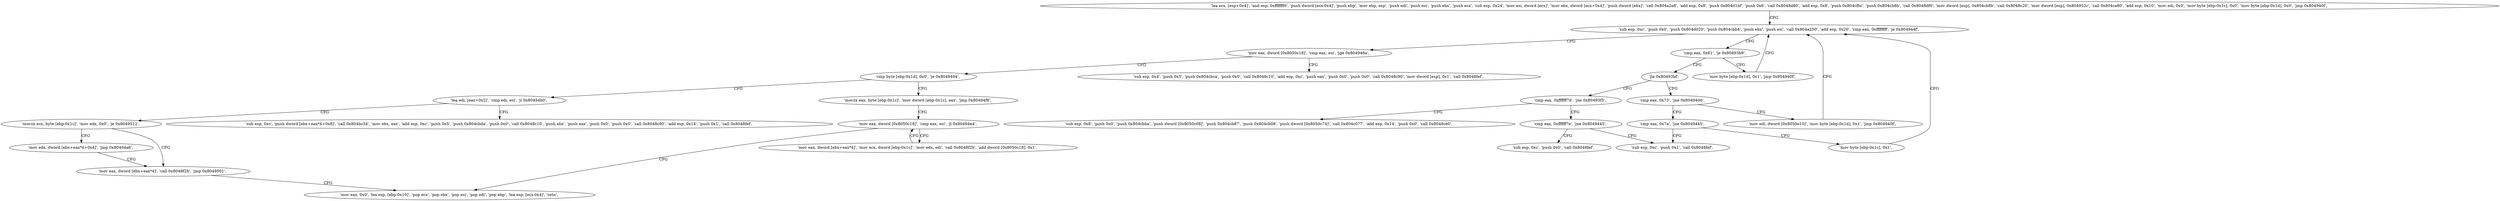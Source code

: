 digraph "func" {
"134517582" [label = "'lea ecx, [esp+0x4]', 'and esp, 0xfffffff0', 'push dword [ecx-0x4]', 'push ebp', 'mov ebp, esp', 'push edi', 'push esi', 'push ebx', 'push ecx', 'sub esp, 0x24', 'mov esi, dword [ecx]', 'mov ebx, dword [ecx+0x4]', 'push dword [ebx]', 'call 0x804a2e8', 'add esp, 0x8', 'push 0x804d1bf', 'push 0x6', 'call 0x8048d80', 'add esp, 0x8', 'push 0x804cfbc', 'push 0x804cb8b', 'call 0x8048df0', 'mov dword [esp], 0x804cb8b', 'call 0x8048c20', 'mov dword [esp], 0x804952c', 'call 0x804ca80', 'add esp, 0x10', 'mov edi, 0x0', 'mov byte [ebp-0x1c], 0x0', 'mov byte [ebp-0x1d], 0x0', 'jmp 0x804940f', " ]
"134517775" [label = "'sub esp, 0xc', 'push 0x0', 'push 0x804d020', 'push 0x804cbb4', 'push ebx', 'push esi', 'call 0x804a250', 'add esp, 0x20', 'cmp eax, 0xffffffff', 'je 0x804944f', " ]
"134517839" [label = "'mov eax, dword [0x8050c18]', 'cmp eax, esi', 'jge 0x804946a', " ]
"134517805" [label = "'cmp eax, 0x61', 'je 0x80493b9', " ]
"134517866" [label = "'sub esp, 0x4', 'push 0x5', 'push 0x804cbca', 'push 0x0', 'call 0x8048c10', 'add esp, 0xc', 'push eax', 'push 0x0', 'push 0x0', 'call 0x8048c90', 'mov dword [esp], 0x1', 'call 0x8048fef', " ]
"134517848" [label = "'cmp byte [ebp-0x1d], 0x0', 'je 0x8049494', " ]
"134517689" [label = "'mov byte [ebp-0x1d], 0x1', 'jmp 0x804940f', " ]
"134517810" [label = "'jle 0x80493bf', " ]
"134517908" [label = "'lea edi, [eax+0x2]', 'cmp edi, esi', 'jl 0x80494b0', " ]
"134517854" [label = "'movzx eax, byte [ebp-0x1c]', 'mov dword [ebp-0x1c], eax', 'jmp 0x80494f8', " ]
"134517695" [label = "'cmp eax, 0xffffff7d', 'jne 0x80493f5', " ]
"134517812" [label = "'cmp eax, 0x73', 'jne 0x8049406', " ]
"134517936" [label = "'sub esp, 0xc', 'push dword [ebx+eax*4+0x8]', 'call 0x804bc34', 'mov ebx, eax', 'add esp, 0xc', 'push 0x5', 'push 0x804cbda', 'push 0x0', 'call 0x8048c10', 'push ebx', 'push eax', 'push 0x0', 'push 0x0', 'call 0x8048c90', 'add esp, 0x14', 'push 0x1', 'call 0x8048fef', " ]
"134517915" [label = "'movzx ecx, byte [ebp-0x1c]', 'mov edx, 0x0', 'je 0x8049512', " ]
"134518008" [label = "'mov eax, dword [0x8050c18]', 'cmp eax, esi', 'jl 0x80494e4', " ]
"134517749" [label = "'cmp eax, 0xffffff7e', 'jne 0x8049445', " ]
"134517702" [label = "'sub esp, 0x8', 'push 0x0', 'push 0x804cbba', 'push dword [0x8050c08]', 'push 0x804cb87', 'push 0x804cb08', 'push dword [0x8050c74]', 'call 0x804c077', 'add esp, 0x14', 'push 0x0', 'call 0x8048ce0', " ]
"134517766" [label = "'cmp eax, 0x7a', 'jne 0x8049445', " ]
"134517817" [label = "'mov edi, dword [0x8050e10]', 'mov byte [ebp-0x1d], 0x1', 'jmp 0x804940f', " ]
"134518034" [label = "'mov edx, dword [ebx+eax*4+0x4]', 'jmp 0x80494a6', " ]
"134517926" [label = "'mov eax, dword [ebx+eax*4]', 'call 0x8048f2b', 'jmp 0x8049501', " ]
"134517988" [label = "'mov eax, dword [ebx+eax*4]', 'mov ecx, dword [ebp-0x1c]', 'mov edx, edi', 'call 0x8048f2b', 'add dword [0x8050c18], 0x1', " ]
"134518017" [label = "'mov eax, 0x0', 'lea esp, [ebp-0x10]', 'pop ecx', 'pop ebx', 'pop esi', 'pop edi', 'pop ebp', 'lea esp, [ecx-0x4]', 'retn', " ]
"134517829" [label = "'sub esp, 0xc', 'push 0x1', 'call 0x8048fef', " ]
"134517756" [label = "'sub esp, 0xc', 'push 0x0', 'call 0x8048fef', " ]
"134517771" [label = "'mov byte [ebp-0x1c], 0x1', " ]
"134517582" -> "134517775" [ label = "CFG" ]
"134517775" -> "134517839" [ label = "CFG" ]
"134517775" -> "134517805" [ label = "CFG" ]
"134517839" -> "134517866" [ label = "CFG" ]
"134517839" -> "134517848" [ label = "CFG" ]
"134517805" -> "134517689" [ label = "CFG" ]
"134517805" -> "134517810" [ label = "CFG" ]
"134517848" -> "134517908" [ label = "CFG" ]
"134517848" -> "134517854" [ label = "CFG" ]
"134517689" -> "134517775" [ label = "CFG" ]
"134517810" -> "134517695" [ label = "CFG" ]
"134517810" -> "134517812" [ label = "CFG" ]
"134517908" -> "134517936" [ label = "CFG" ]
"134517908" -> "134517915" [ label = "CFG" ]
"134517854" -> "134518008" [ label = "CFG" ]
"134517695" -> "134517749" [ label = "CFG" ]
"134517695" -> "134517702" [ label = "CFG" ]
"134517812" -> "134517766" [ label = "CFG" ]
"134517812" -> "134517817" [ label = "CFG" ]
"134517915" -> "134518034" [ label = "CFG" ]
"134517915" -> "134517926" [ label = "CFG" ]
"134518008" -> "134517988" [ label = "CFG" ]
"134518008" -> "134518017" [ label = "CFG" ]
"134517749" -> "134517829" [ label = "CFG" ]
"134517749" -> "134517756" [ label = "CFG" ]
"134517766" -> "134517829" [ label = "CFG" ]
"134517766" -> "134517771" [ label = "CFG" ]
"134517817" -> "134517775" [ label = "CFG" ]
"134518034" -> "134517926" [ label = "CFG" ]
"134517926" -> "134518017" [ label = "CFG" ]
"134517988" -> "134518008" [ label = "CFG" ]
"134517771" -> "134517775" [ label = "CFG" ]
}

